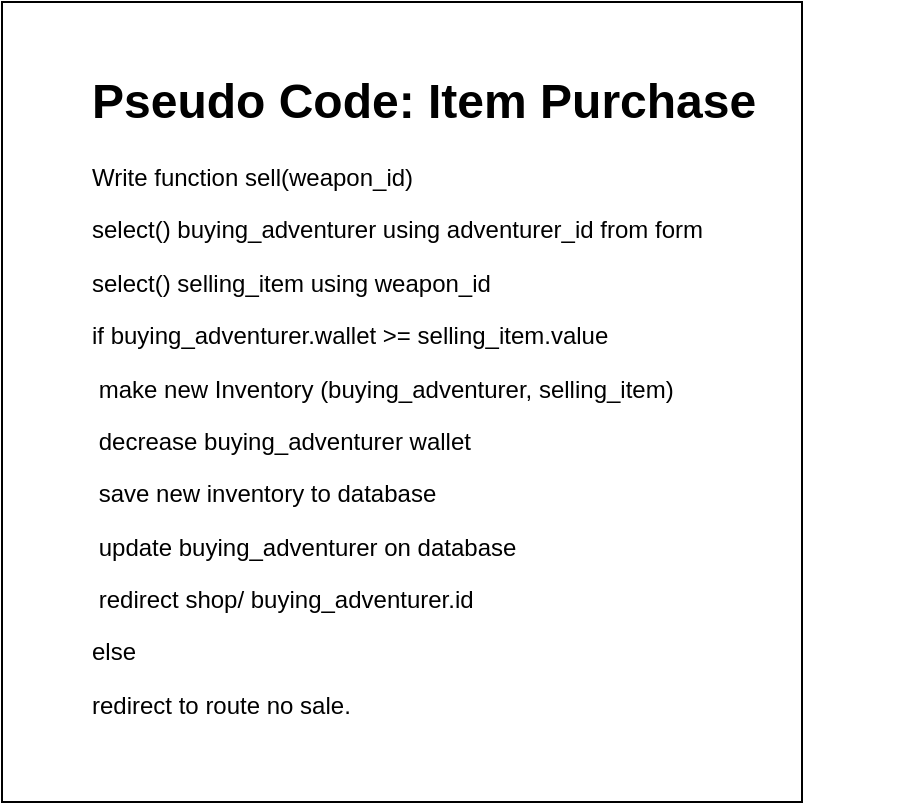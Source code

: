 <mxfile version="21.1.2" type="github">
  <diagram name="Page-1" id="W9TobjGSuhYqeut1QJhy">
    <mxGraphModel dx="2716" dy="1764" grid="1" gridSize="10" guides="1" tooltips="1" connect="1" arrows="1" fold="1" page="1" pageScale="1" pageWidth="1654" pageHeight="1169" math="0" shadow="0">
      <root>
        <mxCell id="0" />
        <mxCell id="1" parent="0" />
        <mxCell id="rMwIq4bPa37DMMGjgexP-2" value="" style="whiteSpace=wrap;html=1;aspect=fixed;align=left;" vertex="1" parent="1">
          <mxGeometry x="-110" y="-80" width="400" height="400" as="geometry" />
        </mxCell>
        <mxCell id="rMwIq4bPa37DMMGjgexP-3" value="&lt;h1&gt;Pseudo Code: Item Purchase&lt;/h1&gt;&lt;p&gt;Write function sell(weapon_id)&lt;/p&gt;&lt;p&gt;select() buying_adventurer using adventurer_id from form&lt;/p&gt;&lt;p&gt;select() selling_item using weapon_id&lt;/p&gt;&lt;p&gt;if buying_adventurer.wallet &amp;gt;= selling_item.value&amp;nbsp;&lt;/p&gt;&lt;p&gt;&lt;span style=&quot;white-space: pre;&quot;&gt;	&lt;/span&gt;make&amp;nbsp;new Inventory (buying_adventurer, selling_item)&lt;/p&gt;&lt;p&gt;&lt;span style=&quot;white-space: pre;&quot;&gt;	&lt;/span&gt;decrease buying_adventurer wallet&amp;nbsp;&lt;/p&gt;&lt;p&gt;&lt;span style=&quot;white-space: pre;&quot;&gt;	&lt;/span&gt;save new inventory to database&lt;/p&gt;&lt;p&gt;&lt;span style=&quot;white-space: pre;&quot;&gt;	&lt;/span&gt;update buying_adventurer on database&lt;br&gt;&lt;/p&gt;&lt;p&gt;&lt;span style=&quot;white-space: pre;&quot;&gt;	&lt;/span&gt;redirect shop/ buying_adventurer.id&lt;br&gt;&lt;/p&gt;&lt;p&gt;else&lt;/p&gt;&lt;p&gt;redirect to route no sale.&lt;/p&gt;" style="text;html=1;strokeColor=none;fillColor=none;spacing=5;spacingTop=-20;whiteSpace=wrap;overflow=hidden;rounded=0;" vertex="1" parent="1">
          <mxGeometry x="-70" y="-50" width="410" height="340" as="geometry" />
        </mxCell>
      </root>
    </mxGraphModel>
  </diagram>
</mxfile>
